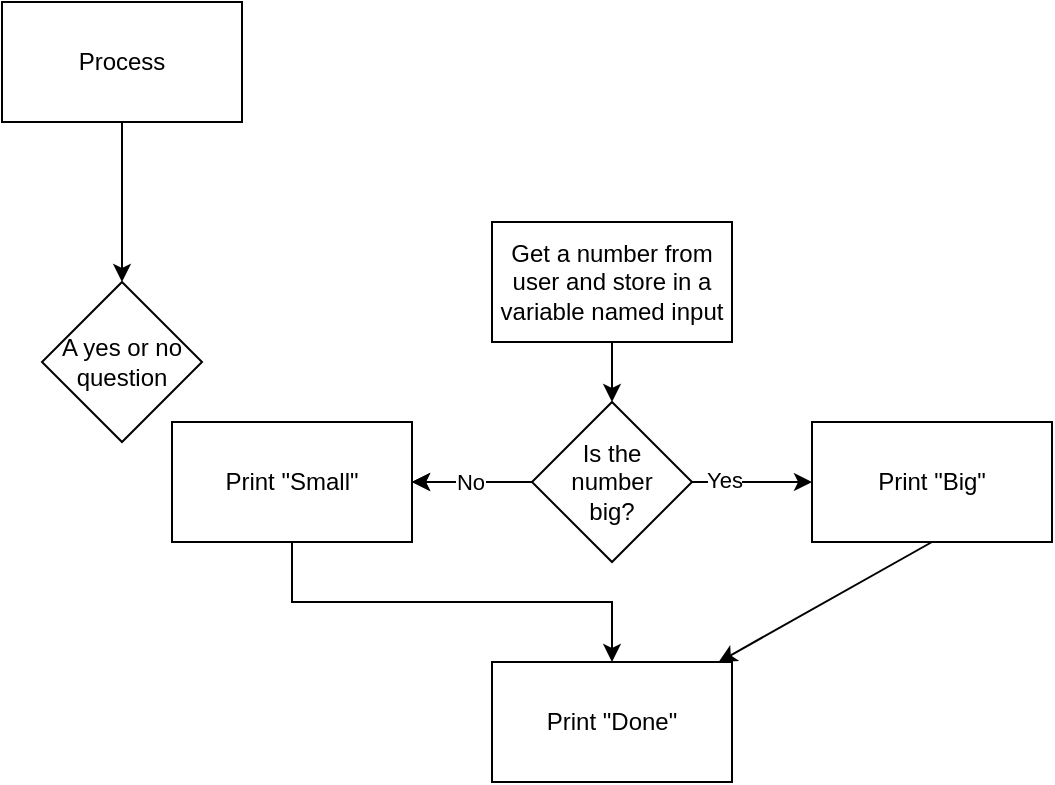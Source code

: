 <mxfile version="26.0.14">
  <diagram name="Page-1" id="gud6pJyIlZkr-N1z4Vs-">
    <mxGraphModel dx="507" dy="393" grid="1" gridSize="10" guides="1" tooltips="1" connect="1" arrows="1" fold="1" page="1" pageScale="1" pageWidth="850" pageHeight="1100" math="0" shadow="0">
      <root>
        <mxCell id="0" />
        <mxCell id="1" parent="0" />
        <mxCell id="h7hN1MDnIonBRrhjed5A-1" value="Process" style="rounded=0;whiteSpace=wrap;html=1;" vertex="1" parent="1">
          <mxGeometry x="180" y="100" width="120" height="60" as="geometry" />
        </mxCell>
        <mxCell id="h7hN1MDnIonBRrhjed5A-2" value="A yes or no question" style="rhombus;whiteSpace=wrap;html=1;" vertex="1" parent="1">
          <mxGeometry x="200" y="240" width="80" height="80" as="geometry" />
        </mxCell>
        <mxCell id="h7hN1MDnIonBRrhjed5A-3" value="" style="endArrow=classic;html=1;rounded=0;exitX=0.5;exitY=1;exitDx=0;exitDy=0;entryX=0.5;entryY=0;entryDx=0;entryDy=0;" edge="1" parent="1" source="h7hN1MDnIonBRrhjed5A-1" target="h7hN1MDnIonBRrhjed5A-2">
          <mxGeometry width="50" height="50" relative="1" as="geometry">
            <mxPoint x="420" y="270" as="sourcePoint" />
            <mxPoint x="470" y="220" as="targetPoint" />
          </mxGeometry>
        </mxCell>
        <mxCell id="h7hN1MDnIonBRrhjed5A-8" value="" style="edgeStyle=orthogonalEdgeStyle;rounded=0;orthogonalLoop=1;jettySize=auto;html=1;" edge="1" parent="1" source="h7hN1MDnIonBRrhjed5A-5" target="h7hN1MDnIonBRrhjed5A-7">
          <mxGeometry relative="1" as="geometry" />
        </mxCell>
        <mxCell id="h7hN1MDnIonBRrhjed5A-5" value="Get a number from user and store in a variable named input" style="rounded=0;whiteSpace=wrap;html=1;" vertex="1" parent="1">
          <mxGeometry x="425" y="210" width="120" height="60" as="geometry" />
        </mxCell>
        <mxCell id="h7hN1MDnIonBRrhjed5A-12" value="" style="edgeStyle=orthogonalEdgeStyle;rounded=0;orthogonalLoop=1;jettySize=auto;html=1;" edge="1" parent="1" source="h7hN1MDnIonBRrhjed5A-7" target="h7hN1MDnIonBRrhjed5A-11">
          <mxGeometry relative="1" as="geometry" />
        </mxCell>
        <mxCell id="h7hN1MDnIonBRrhjed5A-14" value="Yes" style="edgeLabel;html=1;align=center;verticalAlign=middle;resizable=0;points=[];" vertex="1" connectable="0" parent="h7hN1MDnIonBRrhjed5A-12">
          <mxGeometry x="-0.491" y="1" relative="1" as="geometry">
            <mxPoint as="offset" />
          </mxGeometry>
        </mxCell>
        <mxCell id="h7hN1MDnIonBRrhjed5A-16" value="" style="edgeStyle=orthogonalEdgeStyle;rounded=0;orthogonalLoop=1;jettySize=auto;html=1;" edge="1" parent="1" source="h7hN1MDnIonBRrhjed5A-7" target="h7hN1MDnIonBRrhjed5A-15">
          <mxGeometry relative="1" as="geometry" />
        </mxCell>
        <mxCell id="h7hN1MDnIonBRrhjed5A-17" value="" style="edgeStyle=orthogonalEdgeStyle;rounded=0;orthogonalLoop=1;jettySize=auto;html=1;" edge="1" parent="1" source="h7hN1MDnIonBRrhjed5A-7" target="h7hN1MDnIonBRrhjed5A-15">
          <mxGeometry relative="1" as="geometry" />
        </mxCell>
        <mxCell id="h7hN1MDnIonBRrhjed5A-18" value="No" style="edgeLabel;html=1;align=center;verticalAlign=middle;resizable=0;points=[];" vertex="1" connectable="0" parent="h7hN1MDnIonBRrhjed5A-17">
          <mxGeometry x="0.032" relative="1" as="geometry">
            <mxPoint as="offset" />
          </mxGeometry>
        </mxCell>
        <mxCell id="h7hN1MDnIonBRrhjed5A-7" value="Is the&lt;br&gt;number&lt;br&gt;big?" style="rhombus;whiteSpace=wrap;html=1;rounded=0;" vertex="1" parent="1">
          <mxGeometry x="445" y="300" width="80" height="80" as="geometry" />
        </mxCell>
        <mxCell id="h7hN1MDnIonBRrhjed5A-11" value="Print &quot;Big&quot;" style="whiteSpace=wrap;html=1;rounded=0;" vertex="1" parent="1">
          <mxGeometry x="585" y="310" width="120" height="60" as="geometry" />
        </mxCell>
        <mxCell id="h7hN1MDnIonBRrhjed5A-20" style="edgeStyle=orthogonalEdgeStyle;rounded=0;orthogonalLoop=1;jettySize=auto;html=1;entryX=0.5;entryY=0;entryDx=0;entryDy=0;" edge="1" parent="1" source="h7hN1MDnIonBRrhjed5A-15" target="h7hN1MDnIonBRrhjed5A-19">
          <mxGeometry relative="1" as="geometry">
            <Array as="points">
              <mxPoint x="325" y="400" />
              <mxPoint x="485" y="400" />
            </Array>
          </mxGeometry>
        </mxCell>
        <mxCell id="h7hN1MDnIonBRrhjed5A-15" value="Print &quot;Small&quot;" style="rounded=0;whiteSpace=wrap;html=1;" vertex="1" parent="1">
          <mxGeometry x="265" y="310" width="120" height="60" as="geometry" />
        </mxCell>
        <mxCell id="h7hN1MDnIonBRrhjed5A-19" value="Print &quot;Done&quot;" style="rounded=0;whiteSpace=wrap;html=1;" vertex="1" parent="1">
          <mxGeometry x="425" y="430" width="120" height="60" as="geometry" />
        </mxCell>
        <mxCell id="h7hN1MDnIonBRrhjed5A-22" value="" style="endArrow=classic;html=1;rounded=0;exitX=0.5;exitY=1;exitDx=0;exitDy=0;" edge="1" parent="1" source="h7hN1MDnIonBRrhjed5A-11" target="h7hN1MDnIonBRrhjed5A-19">
          <mxGeometry width="50" height="50" relative="1" as="geometry">
            <mxPoint x="540" y="380" as="sourcePoint" />
            <mxPoint x="590" y="330" as="targetPoint" />
          </mxGeometry>
        </mxCell>
      </root>
    </mxGraphModel>
  </diagram>
</mxfile>
